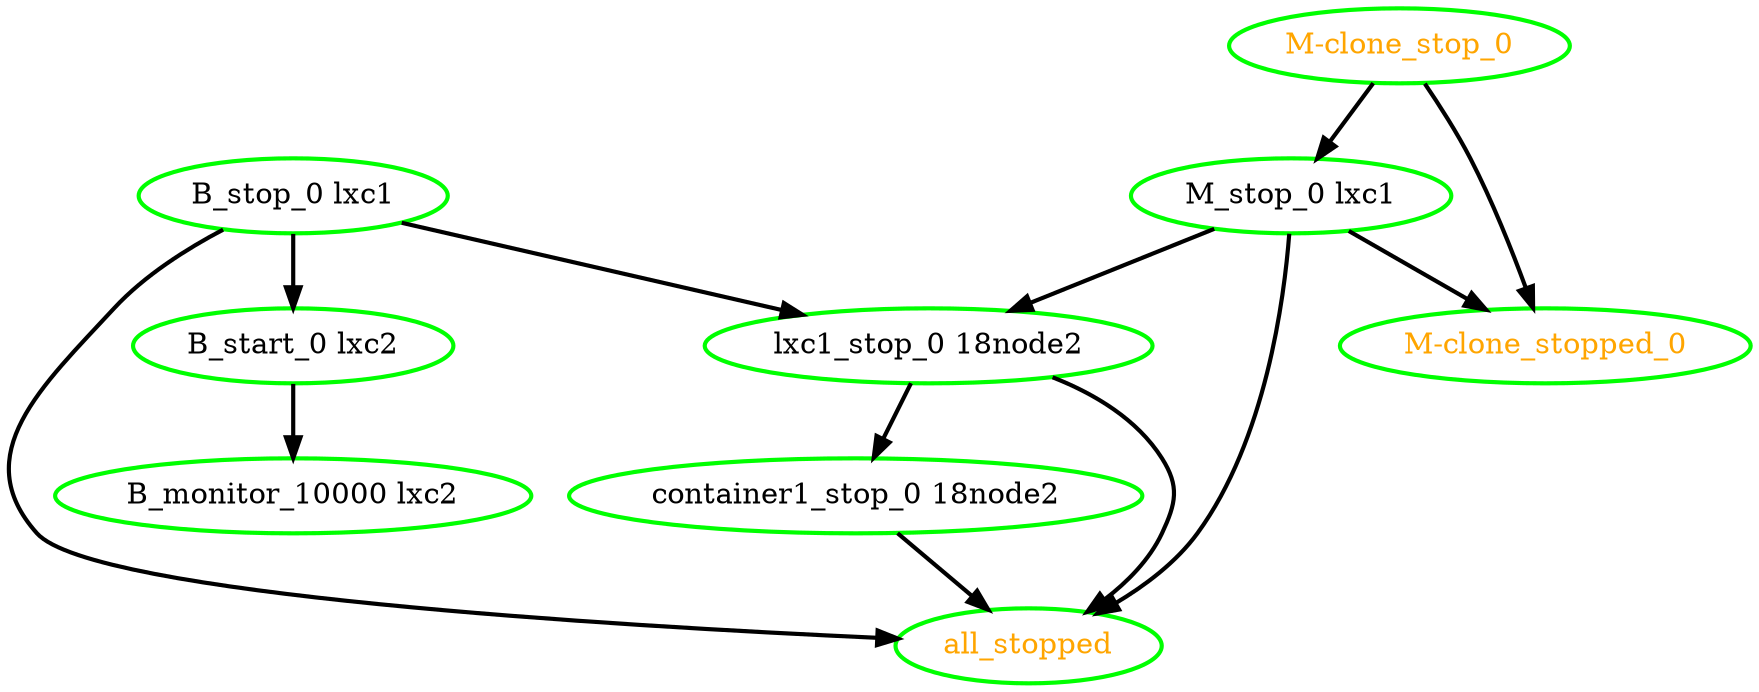 digraph "g" {
"B_monitor_10000 lxc2" [ style=bold color="green" fontcolor="black"]
"B_start_0 lxc2" -> "B_monitor_10000 lxc2" [ style = bold]
"B_start_0 lxc2" [ style=bold color="green" fontcolor="black"]
"B_stop_0 lxc1" -> "B_start_0 lxc2" [ style = bold]
"B_stop_0 lxc1" -> "all_stopped" [ style = bold]
"B_stop_0 lxc1" -> "lxc1_stop_0 18node2" [ style = bold]
"B_stop_0 lxc1" [ style=bold color="green" fontcolor="black"]
"M-clone_stop_0" -> "M-clone_stopped_0" [ style = bold]
"M-clone_stop_0" -> "M_stop_0 lxc1" [ style = bold]
"M-clone_stop_0" [ style=bold color="green" fontcolor="orange"]
"M-clone_stopped_0" [ style=bold color="green" fontcolor="orange"]
"M_stop_0 lxc1" -> "M-clone_stopped_0" [ style = bold]
"M_stop_0 lxc1" -> "all_stopped" [ style = bold]
"M_stop_0 lxc1" -> "lxc1_stop_0 18node2" [ style = bold]
"M_stop_0 lxc1" [ style=bold color="green" fontcolor="black"]
"all_stopped" [ style=bold color="green" fontcolor="orange"]
"container1_stop_0 18node2" -> "all_stopped" [ style = bold]
"container1_stop_0 18node2" [ style=bold color="green" fontcolor="black"]
"lxc1_stop_0 18node2" -> "all_stopped" [ style = bold]
"lxc1_stop_0 18node2" -> "container1_stop_0 18node2" [ style = bold]
"lxc1_stop_0 18node2" [ style=bold color="green" fontcolor="black"]
}
